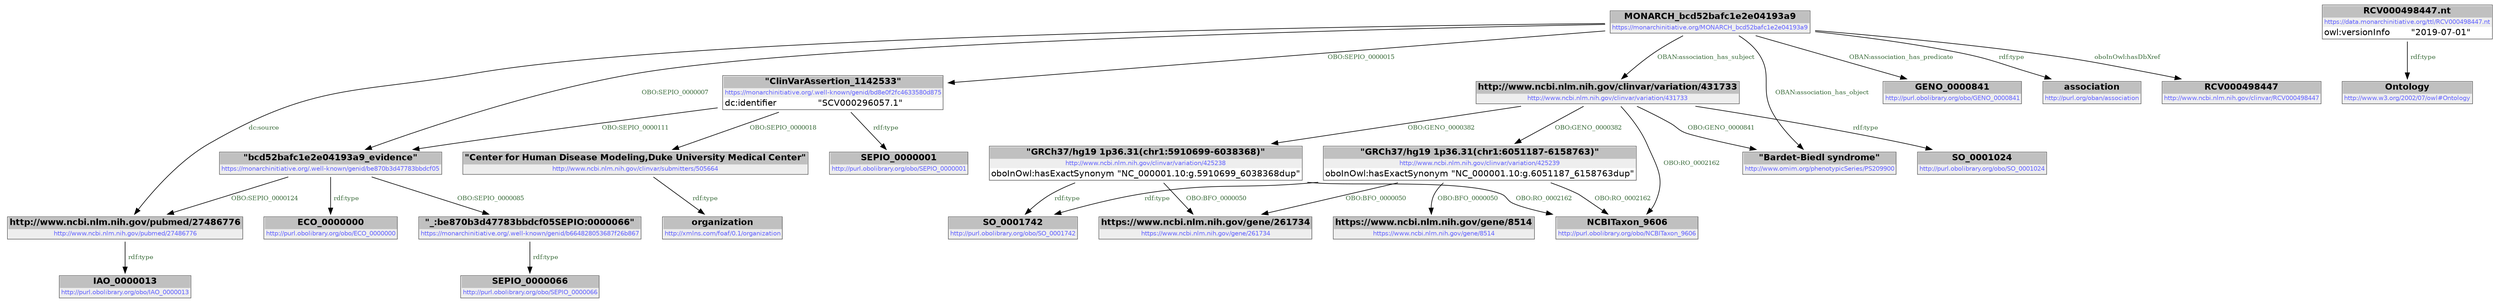 digraph { 
 node [ fontname="DejaVu Sans" ] ; 
	node0 -> node1 [ color=BLACK, label=< <font point-size='10' color='#336633'>OBO:SEPIO_0000007</font> > ] ;
	node2 -> node3 [ color=BLACK, label=< <font point-size='10' color='#336633'>OBO:GENO_0000382</font> > ] ;
	node4 -> node5 [ color=BLACK, label=< <font point-size='10' color='#336633'>OBO:SEPIO_0000018</font> > ] ;
	node6 -> node7 [ color=BLACK, label=< <font point-size='10' color='#336633'>rdf:type</font> > ] ;
	node0 -> node9 [ color=BLACK, label=< <font point-size='10' color='#336633'>OBAN:association_has_predicate</font> > ] ;
	node8 -> node10 [ color=BLACK, label=< <font point-size='10' color='#336633'>rdf:type</font> > ] ;
	node1 -> node11 [ color=BLACK, label=< <font point-size='10' color='#336633'>OBO:SEPIO_0000124</font> > ] ;
	node0 -> node12 [ color=BLACK, label=< <font point-size='10' color='#336633'>OBAN:association_has_object</font> > ] ;
	node1 -> node13 [ color=BLACK, label=< <font point-size='10' color='#336633'>rdf:type</font> > ] ;
	node2 -> node8 [ color=BLACK, label=< <font point-size='10' color='#336633'>OBO:GENO_0000382</font> > ] ;
	node0 -> node2 [ color=BLACK, label=< <font point-size='10' color='#336633'>OBAN:association_has_subject</font> > ] ;
	node0 -> node14 [ color=BLACK, label=< <font point-size='10' color='#336633'>rdf:type</font> > ] ;
	node2 -> node12 [ color=BLACK, label=< <font point-size='10' color='#336633'>OBO:GENO_0000841</font> > ] ;
	node0 -> node16 [ color=BLACK, label=< <font point-size='10' color='#336633'>oboInOwl:hasDbXref</font> > ] ;
	node3 -> node17 [ color=BLACK, label=< <font point-size='10' color='#336633'>OBO:BFO_0000050</font> > ] ;
	node8 -> node18 [ color=BLACK, label=< <font point-size='10' color='#336633'>OBO:BFO_0000050</font> > ] ;
	node5 -> node19 [ color=BLACK, label=< <font point-size='10' color='#336633'>rdf:type</font> > ] ;
	node4 -> node20 [ color=BLACK, label=< <font point-size='10' color='#336633'>rdf:type</font> > ] ;
	node1 -> node15 [ color=BLACK, label=< <font point-size='10' color='#336633'>OBO:SEPIO_0000085</font> > ] ;
	node2 -> node21 [ color=BLACK, label=< <font point-size='10' color='#336633'>OBO:RO_0002162</font> > ] ;
	node8 -> node17 [ color=BLACK, label=< <font point-size='10' color='#336633'>OBO:BFO_0000050</font> > ] ;
	node0 -> node11 [ color=BLACK, label=< <font point-size='10' color='#336633'>dc:source</font> > ] ;
	node11 -> node22 [ color=BLACK, label=< <font point-size='10' color='#336633'>rdf:type</font> > ] ;
	node2 -> node23 [ color=BLACK, label=< <font point-size='10' color='#336633'>rdf:type</font> > ] ;
	node3 -> node10 [ color=BLACK, label=< <font point-size='10' color='#336633'>rdf:type</font> > ] ;
	node4 -> node1 [ color=BLACK, label=< <font point-size='10' color='#336633'>OBO:SEPIO_0000111</font> > ] ;
	node0 -> node4 [ color=BLACK, label=< <font point-size='10' color='#336633'>OBO:SEPIO_0000015</font> > ] ;
	node8 -> node21 [ color=BLACK, label=< <font point-size='10' color='#336633'>OBO:RO_0002162</font> > ] ;
	node15 -> node24 [ color=BLACK, label=< <font point-size='10' color='#336633'>rdf:type</font> > ] ;
	node3 -> node21 [ color=BLACK, label=< <font point-size='10' color='#336633'>OBO:RO_0002162</font> > ] ;
# https://monarchinitiative.org/MONARCH_bcd52bafc1e2e04193a9 node0
node0 [ shape=none, color=black label=< <table color='#666666' cellborder='0' cellspacing='0' border='1'><tr><td colspan='2' bgcolor='grey'><B>MONARCH_bcd52bafc1e2e04193a9</B></td></tr><tr><td href='https://monarchinitiative.org/MONARCH_bcd52bafc1e2e04193a9' bgcolor='#eeeeee' colspan='2'><font point-size='10' color='#6666ff'>https://monarchinitiative.org/MONARCH_bcd52bafc1e2e04193a9</font></td></tr></table> > ] 
# https://monarchinitiative.org/.well-known/genid/be870b3d47783bbdcf05 node1
node1 [ shape=none, color=black label=< <table color='#666666' cellborder='0' cellspacing='0' border='1'><tr><td colspan='2' bgcolor='grey'><B>&quot;bcd52bafc1e2e04193a9_evidence&quot;</B></td></tr><tr><td href='https://monarchinitiative.org/.well-known/genid/be870b3d47783bbdcf05' bgcolor='#eeeeee' colspan='2'><font point-size='10' color='#6666ff'>https://monarchinitiative.org/.well-known/genid/be870b3d47783bbdcf05</font></td></tr></table> > ] 
# http://www.ncbi.nlm.nih.gov/clinvar/variation/431733 node2
node2 [ shape=none, color=black label=< <table color='#666666' cellborder='0' cellspacing='0' border='1'><tr><td colspan='2' bgcolor='grey'><B>http://www.ncbi.nlm.nih.gov/clinvar/variation/431733</B></td></tr><tr><td href='http://www.ncbi.nlm.nih.gov/clinvar/variation/431733' bgcolor='#eeeeee' colspan='2'><font point-size='10' color='#6666ff'>http://www.ncbi.nlm.nih.gov/clinvar/variation/431733</font></td></tr></table> > ] 
# http://www.ncbi.nlm.nih.gov/clinvar/variation/425238 node3
node3 [ shape=none, color=black label=< <table color='#666666' cellborder='0' cellspacing='0' border='1'><tr><td colspan='2' bgcolor='grey'><B>&quot;GRCh37/hg19 1p36.31(chr1:5910699-6038368)&quot;</B></td></tr><tr><td href='http://www.ncbi.nlm.nih.gov/clinvar/variation/425238' bgcolor='#eeeeee' colspan='2'><font point-size='10' color='#6666ff'>http://www.ncbi.nlm.nih.gov/clinvar/variation/425238</font></td></tr><tr><td align='left'>oboInOwl:hasExactSynonym</td><td align='left'>&quot;NC_000001.10:g.5910699_6038368dup&quot;</td></tr></table> > ] 
# https://monarchinitiative.org/.well-known/genid/bd8e0f2fc4633580d875 node4
node4 [ shape=none, color=black label=< <table color='#666666' cellborder='0' cellspacing='0' border='1'><tr><td colspan='2' bgcolor='grey'><B>&quot;ClinVarAssertion_1142533&quot;</B></td></tr><tr><td href='https://monarchinitiative.org/.well-known/genid/bd8e0f2fc4633580d875' bgcolor='#eeeeee' colspan='2'><font point-size='10' color='#6666ff'>https://monarchinitiative.org/.well-known/genid/bd8e0f2fc4633580d875</font></td></tr><tr><td align='left'>dc:identifier</td><td align='left'>&quot;SCV000296057.1&quot;</td></tr></table> > ] 
# http://www.ncbi.nlm.nih.gov/clinvar/submitters/505664 node5
node5 [ shape=none, color=black label=< <table color='#666666' cellborder='0' cellspacing='0' border='1'><tr><td colspan='2' bgcolor='grey'><B>&quot;Center for Human Disease Modeling,Duke University Medical Center&quot;</B></td></tr><tr><td href='http://www.ncbi.nlm.nih.gov/clinvar/submitters/505664' bgcolor='#eeeeee' colspan='2'><font point-size='10' color='#6666ff'>http://www.ncbi.nlm.nih.gov/clinvar/submitters/505664</font></td></tr></table> > ] 
# https://data.monarchinitiative.org/ttl/RCV000498447.nt node6
node6 [ shape=none, color=black label=< <table color='#666666' cellborder='0' cellspacing='0' border='1'><tr><td colspan='2' bgcolor='grey'><B>RCV000498447.nt</B></td></tr><tr><td href='https://data.monarchinitiative.org/ttl/RCV000498447.nt' bgcolor='#eeeeee' colspan='2'><font point-size='10' color='#6666ff'>https://data.monarchinitiative.org/ttl/RCV000498447.nt</font></td></tr><tr><td align='left'>owl:versionInfo</td><td align='left'>&quot;2019-07-01&quot;</td></tr></table> > ] 
# http://www.w3.org/2002/07/owl#Ontology node7
node7 [ shape=none, color=black label=< <table color='#666666' cellborder='0' cellspacing='0' border='1'><tr><td colspan='2' bgcolor='grey'><B>Ontology</B></td></tr><tr><td href='http://www.w3.org/2002/07/owl#Ontology' bgcolor='#eeeeee' colspan='2'><font point-size='10' color='#6666ff'>http://www.w3.org/2002/07/owl#Ontology</font></td></tr></table> > ] 
# http://www.ncbi.nlm.nih.gov/clinvar/variation/425239 node8
node8 [ shape=none, color=black label=< <table color='#666666' cellborder='0' cellspacing='0' border='1'><tr><td colspan='2' bgcolor='grey'><B>&quot;GRCh37/hg19 1p36.31(chr1:6051187-6158763)&quot;</B></td></tr><tr><td href='http://www.ncbi.nlm.nih.gov/clinvar/variation/425239' bgcolor='#eeeeee' colspan='2'><font point-size='10' color='#6666ff'>http://www.ncbi.nlm.nih.gov/clinvar/variation/425239</font></td></tr><tr><td align='left'>oboInOwl:hasExactSynonym</td><td align='left'>&quot;NC_000001.10:g.6051187_6158763dup&quot;</td></tr></table> > ] 
# http://purl.obolibrary.org/obo/GENO_0000841 node9
node9 [ shape=none, color=black label=< <table color='#666666' cellborder='0' cellspacing='0' border='1'><tr><td colspan='2' bgcolor='grey'><B>GENO_0000841</B></td></tr><tr><td href='http://purl.obolibrary.org/obo/GENO_0000841' bgcolor='#eeeeee' colspan='2'><font point-size='10' color='#6666ff'>http://purl.obolibrary.org/obo/GENO_0000841</font></td></tr></table> > ] 
# http://purl.obolibrary.org/obo/SO_0001742 node10
node10 [ shape=none, color=black label=< <table color='#666666' cellborder='0' cellspacing='0' border='1'><tr><td colspan='2' bgcolor='grey'><B>SO_0001742</B></td></tr><tr><td href='http://purl.obolibrary.org/obo/SO_0001742' bgcolor='#eeeeee' colspan='2'><font point-size='10' color='#6666ff'>http://purl.obolibrary.org/obo/SO_0001742</font></td></tr></table> > ] 
# http://www.ncbi.nlm.nih.gov/pubmed/27486776 node11
node11 [ shape=none, color=black label=< <table color='#666666' cellborder='0' cellspacing='0' border='1'><tr><td colspan='2' bgcolor='grey'><B>http://www.ncbi.nlm.nih.gov/pubmed/27486776</B></td></tr><tr><td href='http://www.ncbi.nlm.nih.gov/pubmed/27486776' bgcolor='#eeeeee' colspan='2'><font point-size='10' color='#6666ff'>http://www.ncbi.nlm.nih.gov/pubmed/27486776</font></td></tr></table> > ] 
# http://www.omim.org/phenotypicSeries/PS209900 node12
node12 [ shape=none, color=black label=< <table color='#666666' cellborder='0' cellspacing='0' border='1'><tr><td colspan='2' bgcolor='grey'><B>&quot;Bardet-Biedl syndrome&quot;</B></td></tr><tr><td href='http://www.omim.org/phenotypicSeries/PS209900' bgcolor='#eeeeee' colspan='2'><font point-size='10' color='#6666ff'>http://www.omim.org/phenotypicSeries/PS209900</font></td></tr></table> > ] 
# http://purl.obolibrary.org/obo/ECO_0000000 node13
node13 [ shape=none, color=black label=< <table color='#666666' cellborder='0' cellspacing='0' border='1'><tr><td colspan='2' bgcolor='grey'><B>ECO_0000000</B></td></tr><tr><td href='http://purl.obolibrary.org/obo/ECO_0000000' bgcolor='#eeeeee' colspan='2'><font point-size='10' color='#6666ff'>http://purl.obolibrary.org/obo/ECO_0000000</font></td></tr></table> > ] 
# http://purl.org/oban/association node14
node14 [ shape=none, color=black label=< <table color='#666666' cellborder='0' cellspacing='0' border='1'><tr><td colspan='2' bgcolor='grey'><B>association</B></td></tr><tr><td href='http://purl.org/oban/association' bgcolor='#eeeeee' colspan='2'><font point-size='10' color='#6666ff'>http://purl.org/oban/association</font></td></tr></table> > ] 
# https://monarchinitiative.org/.well-known/genid/b664828053687f26b867 node15
node15 [ shape=none, color=black label=< <table color='#666666' cellborder='0' cellspacing='0' border='1'><tr><td colspan='2' bgcolor='grey'><B>&quot;_:be870b3d47783bbdcf05SEPIO:0000066&quot;</B></td></tr><tr><td href='https://monarchinitiative.org/.well-known/genid/b664828053687f26b867' bgcolor='#eeeeee' colspan='2'><font point-size='10' color='#6666ff'>https://monarchinitiative.org/.well-known/genid/b664828053687f26b867</font></td></tr></table> > ] 
# http://www.ncbi.nlm.nih.gov/clinvar/RCV000498447 node16
node16 [ shape=none, color=black label=< <table color='#666666' cellborder='0' cellspacing='0' border='1'><tr><td colspan='2' bgcolor='grey'><B>RCV000498447</B></td></tr><tr><td href='http://www.ncbi.nlm.nih.gov/clinvar/RCV000498447' bgcolor='#eeeeee' colspan='2'><font point-size='10' color='#6666ff'>http://www.ncbi.nlm.nih.gov/clinvar/RCV000498447</font></td></tr></table> > ] 
# https://www.ncbi.nlm.nih.gov/gene/261734 node17
node17 [ shape=none, color=black label=< <table color='#666666' cellborder='0' cellspacing='0' border='1'><tr><td colspan='2' bgcolor='grey'><B>https://www.ncbi.nlm.nih.gov/gene/261734</B></td></tr><tr><td href='https://www.ncbi.nlm.nih.gov/gene/261734' bgcolor='#eeeeee' colspan='2'><font point-size='10' color='#6666ff'>https://www.ncbi.nlm.nih.gov/gene/261734</font></td></tr></table> > ] 
# https://www.ncbi.nlm.nih.gov/gene/8514 node18
node18 [ shape=none, color=black label=< <table color='#666666' cellborder='0' cellspacing='0' border='1'><tr><td colspan='2' bgcolor='grey'><B>https://www.ncbi.nlm.nih.gov/gene/8514</B></td></tr><tr><td href='https://www.ncbi.nlm.nih.gov/gene/8514' bgcolor='#eeeeee' colspan='2'><font point-size='10' color='#6666ff'>https://www.ncbi.nlm.nih.gov/gene/8514</font></td></tr></table> > ] 
# http://xmlns.com/foaf/0.1/organization node19
node19 [ shape=none, color=black label=< <table color='#666666' cellborder='0' cellspacing='0' border='1'><tr><td colspan='2' bgcolor='grey'><B>organization</B></td></tr><tr><td href='http://xmlns.com/foaf/0.1/organization' bgcolor='#eeeeee' colspan='2'><font point-size='10' color='#6666ff'>http://xmlns.com/foaf/0.1/organization</font></td></tr></table> > ] 
# http://purl.obolibrary.org/obo/SEPIO_0000001 node20
node20 [ shape=none, color=black label=< <table color='#666666' cellborder='0' cellspacing='0' border='1'><tr><td colspan='2' bgcolor='grey'><B>SEPIO_0000001</B></td></tr><tr><td href='http://purl.obolibrary.org/obo/SEPIO_0000001' bgcolor='#eeeeee' colspan='2'><font point-size='10' color='#6666ff'>http://purl.obolibrary.org/obo/SEPIO_0000001</font></td></tr></table> > ] 
# http://purl.obolibrary.org/obo/NCBITaxon_9606 node21
node21 [ shape=none, color=black label=< <table color='#666666' cellborder='0' cellspacing='0' border='1'><tr><td colspan='2' bgcolor='grey'><B>NCBITaxon_9606</B></td></tr><tr><td href='http://purl.obolibrary.org/obo/NCBITaxon_9606' bgcolor='#eeeeee' colspan='2'><font point-size='10' color='#6666ff'>http://purl.obolibrary.org/obo/NCBITaxon_9606</font></td></tr></table> > ] 
# http://purl.obolibrary.org/obo/IAO_0000013 node22
node22 [ shape=none, color=black label=< <table color='#666666' cellborder='0' cellspacing='0' border='1'><tr><td colspan='2' bgcolor='grey'><B>IAO_0000013</B></td></tr><tr><td href='http://purl.obolibrary.org/obo/IAO_0000013' bgcolor='#eeeeee' colspan='2'><font point-size='10' color='#6666ff'>http://purl.obolibrary.org/obo/IAO_0000013</font></td></tr></table> > ] 
# http://purl.obolibrary.org/obo/SO_0001024 node23
node23 [ shape=none, color=black label=< <table color='#666666' cellborder='0' cellspacing='0' border='1'><tr><td colspan='2' bgcolor='grey'><B>SO_0001024</B></td></tr><tr><td href='http://purl.obolibrary.org/obo/SO_0001024' bgcolor='#eeeeee' colspan='2'><font point-size='10' color='#6666ff'>http://purl.obolibrary.org/obo/SO_0001024</font></td></tr></table> > ] 
# http://purl.obolibrary.org/obo/SEPIO_0000066 node24
node24 [ shape=none, color=black label=< <table color='#666666' cellborder='0' cellspacing='0' border='1'><tr><td colspan='2' bgcolor='grey'><B>SEPIO_0000066</B></td></tr><tr><td href='http://purl.obolibrary.org/obo/SEPIO_0000066' bgcolor='#eeeeee' colspan='2'><font point-size='10' color='#6666ff'>http://purl.obolibrary.org/obo/SEPIO_0000066</font></td></tr></table> > ] 
}
